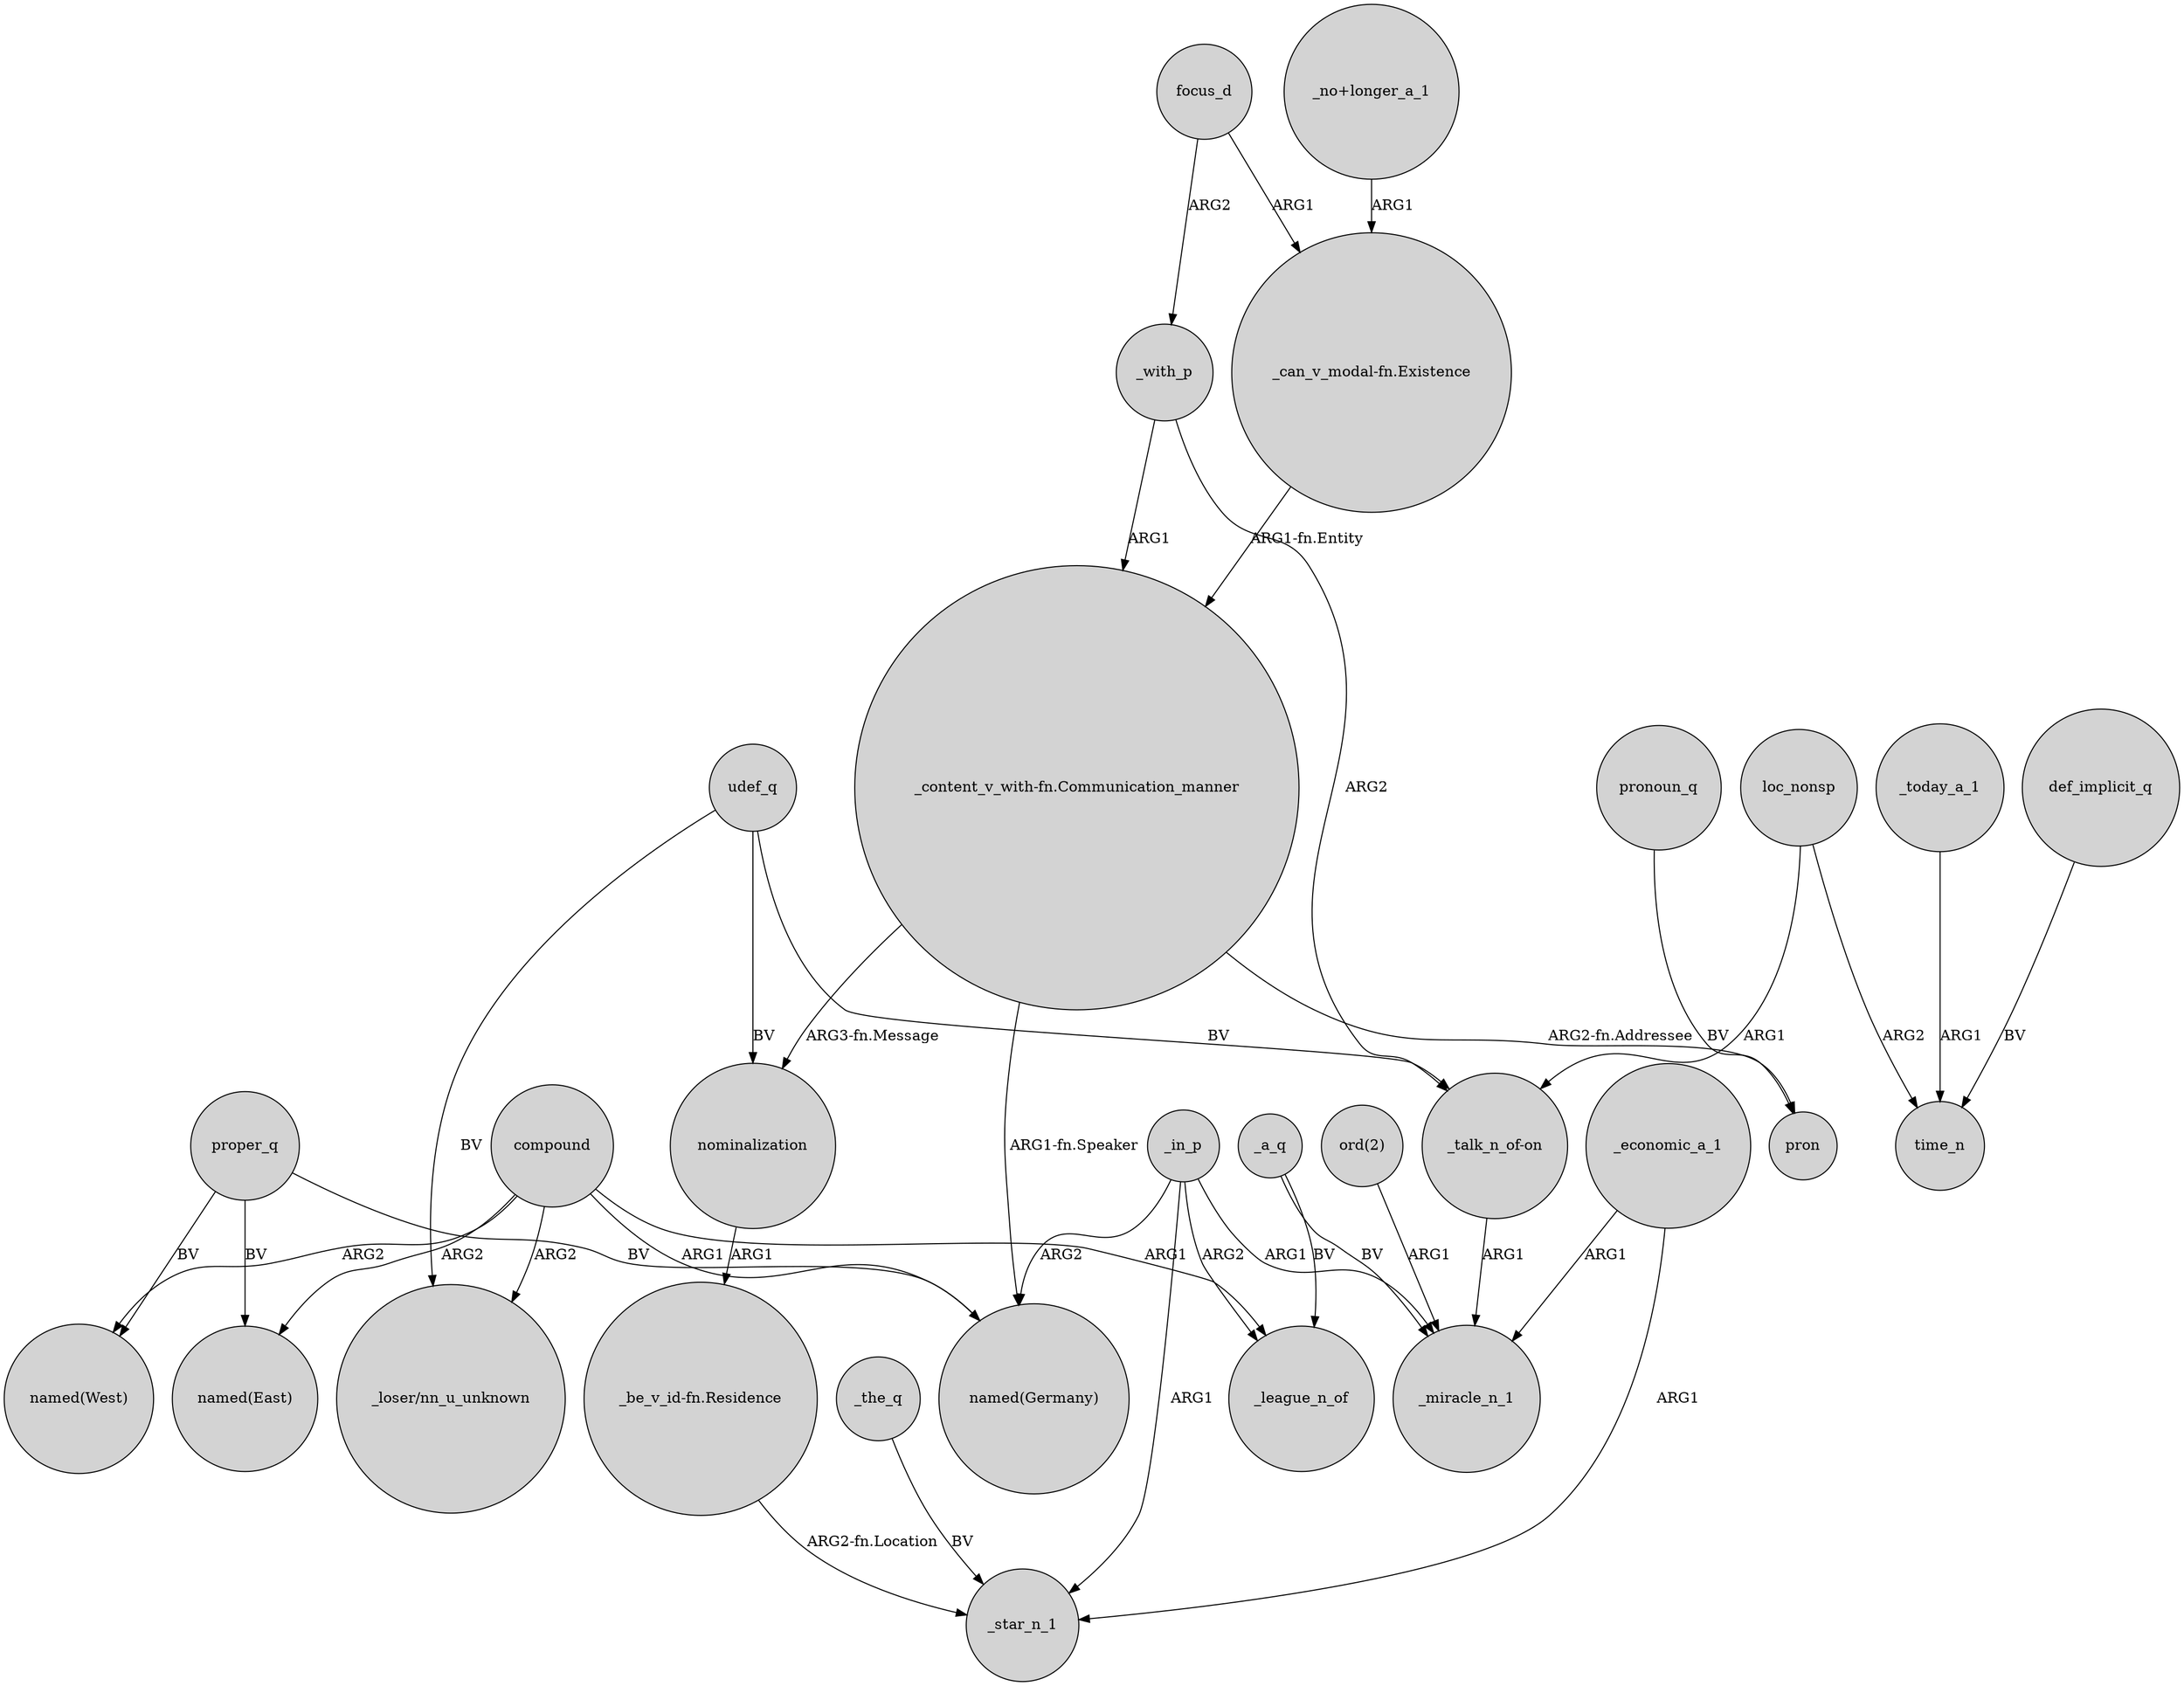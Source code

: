 digraph {
	node [shape=circle style=filled]
	udef_q -> "_loser/nn_u_unknown" [label=BV]
	"_talk_n_of-on" -> _miracle_n_1 [label=ARG1]
	compound -> "named(East)" [label=ARG2]
	focus_d -> _with_p [label=ARG2]
	_with_p -> "_talk_n_of-on" [label=ARG2]
	"ord(2)" -> _miracle_n_1 [label=ARG1]
	nominalization -> "_be_v_id-fn.Residence" [label=ARG1]
	udef_q -> nominalization [label=BV]
	"_no+longer_a_1" -> "_can_v_modal-fn.Existence" [label=ARG1]
	"_content_v_with-fn.Communication_manner" -> "named(Germany)" [label="ARG1-fn.Speaker"]
	_the_q -> _star_n_1 [label=BV]
	_with_p -> "_content_v_with-fn.Communication_manner" [label=ARG1]
	proper_q -> "named(East)" [label=BV]
	_in_p -> "named(Germany)" [label=ARG2]
	"_content_v_with-fn.Communication_manner" -> nominalization [label="ARG3-fn.Message"]
	pronoun_q -> pron [label=BV]
	_in_p -> _star_n_1 [label=ARG1]
	_a_q -> _league_n_of [label=BV]
	compound -> "named(West)" [label=ARG2]
	focus_d -> "_can_v_modal-fn.Existence" [label=ARG1]
	compound -> "named(Germany)" [label=ARG1]
	proper_q -> "named(West)" [label=BV]
	_a_q -> _miracle_n_1 [label=BV]
	loc_nonsp -> "_talk_n_of-on" [label=ARG1]
	"_content_v_with-fn.Communication_manner" -> pron [label="ARG2-fn.Addressee"]
	_today_a_1 -> time_n [label=ARG1]
	loc_nonsp -> time_n [label=ARG2]
	"_be_v_id-fn.Residence" -> _star_n_1 [label="ARG2-fn.Location"]
	_in_p -> _miracle_n_1 [label=ARG1]
	_in_p -> _league_n_of [label=ARG2]
	def_implicit_q -> time_n [label=BV]
	"_can_v_modal-fn.Existence" -> "_content_v_with-fn.Communication_manner" [label="ARG1-fn.Entity"]
	_economic_a_1 -> _star_n_1 [label=ARG1]
	compound -> "_loser/nn_u_unknown" [label=ARG2]
	compound -> _league_n_of [label=ARG1]
	udef_q -> "_talk_n_of-on" [label=BV]
	_economic_a_1 -> _miracle_n_1 [label=ARG1]
	proper_q -> "named(Germany)" [label=BV]
}
